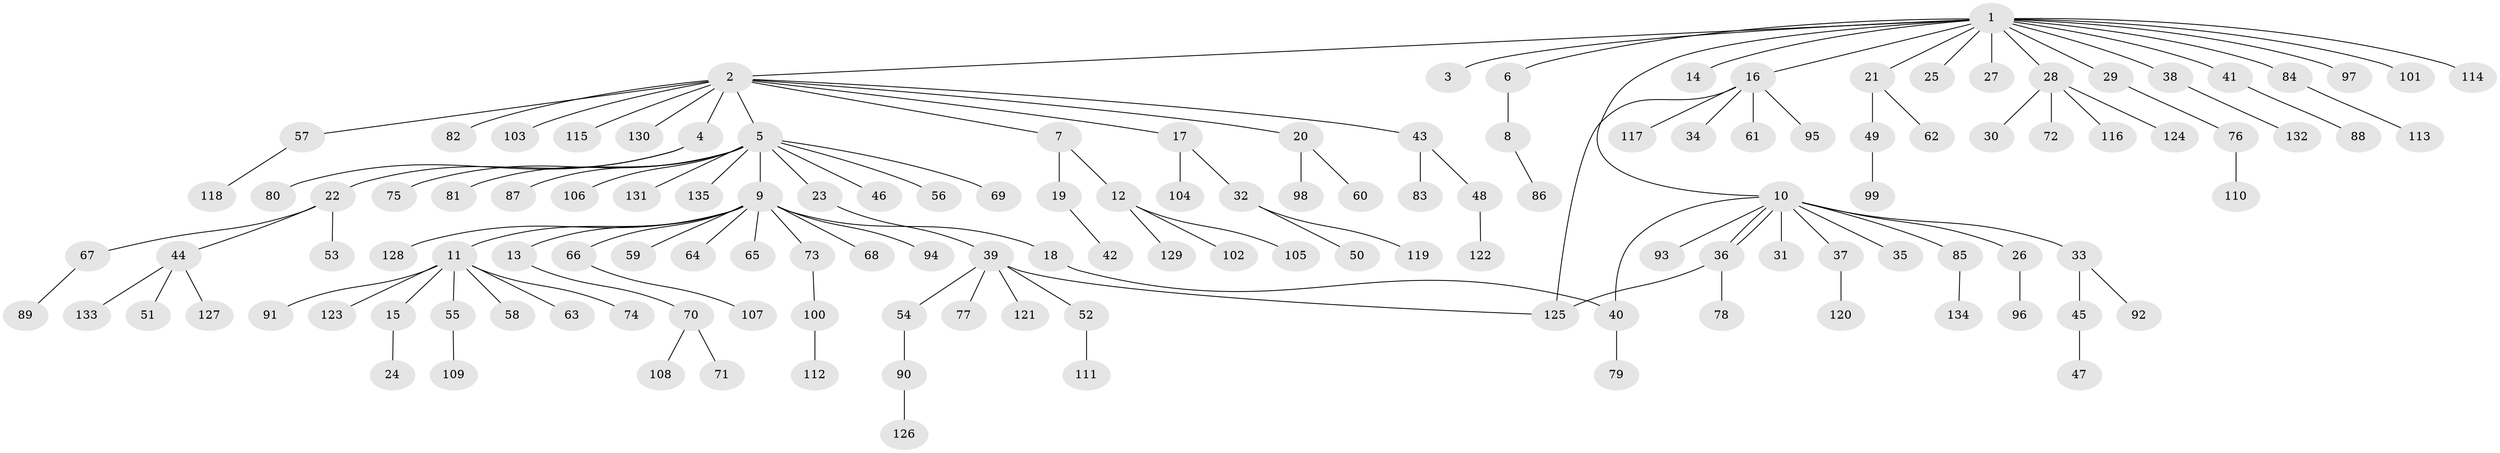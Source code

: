 // Generated by graph-tools (version 1.1) at 2025/35/03/09/25 02:35:31]
// undirected, 135 vertices, 138 edges
graph export_dot {
graph [start="1"]
  node [color=gray90,style=filled];
  1;
  2;
  3;
  4;
  5;
  6;
  7;
  8;
  9;
  10;
  11;
  12;
  13;
  14;
  15;
  16;
  17;
  18;
  19;
  20;
  21;
  22;
  23;
  24;
  25;
  26;
  27;
  28;
  29;
  30;
  31;
  32;
  33;
  34;
  35;
  36;
  37;
  38;
  39;
  40;
  41;
  42;
  43;
  44;
  45;
  46;
  47;
  48;
  49;
  50;
  51;
  52;
  53;
  54;
  55;
  56;
  57;
  58;
  59;
  60;
  61;
  62;
  63;
  64;
  65;
  66;
  67;
  68;
  69;
  70;
  71;
  72;
  73;
  74;
  75;
  76;
  77;
  78;
  79;
  80;
  81;
  82;
  83;
  84;
  85;
  86;
  87;
  88;
  89;
  90;
  91;
  92;
  93;
  94;
  95;
  96;
  97;
  98;
  99;
  100;
  101;
  102;
  103;
  104;
  105;
  106;
  107;
  108;
  109;
  110;
  111;
  112;
  113;
  114;
  115;
  116;
  117;
  118;
  119;
  120;
  121;
  122;
  123;
  124;
  125;
  126;
  127;
  128;
  129;
  130;
  131;
  132;
  133;
  134;
  135;
  1 -- 2;
  1 -- 3;
  1 -- 6;
  1 -- 10;
  1 -- 14;
  1 -- 16;
  1 -- 21;
  1 -- 25;
  1 -- 27;
  1 -- 28;
  1 -- 29;
  1 -- 38;
  1 -- 41;
  1 -- 84;
  1 -- 97;
  1 -- 101;
  1 -- 114;
  2 -- 4;
  2 -- 5;
  2 -- 7;
  2 -- 17;
  2 -- 20;
  2 -- 43;
  2 -- 57;
  2 -- 82;
  2 -- 103;
  2 -- 115;
  2 -- 130;
  4 -- 22;
  4 -- 80;
  5 -- 9;
  5 -- 23;
  5 -- 46;
  5 -- 56;
  5 -- 69;
  5 -- 75;
  5 -- 81;
  5 -- 87;
  5 -- 106;
  5 -- 131;
  5 -- 135;
  6 -- 8;
  7 -- 12;
  7 -- 19;
  8 -- 86;
  9 -- 11;
  9 -- 13;
  9 -- 18;
  9 -- 59;
  9 -- 64;
  9 -- 65;
  9 -- 66;
  9 -- 68;
  9 -- 73;
  9 -- 94;
  9 -- 128;
  10 -- 26;
  10 -- 31;
  10 -- 33;
  10 -- 35;
  10 -- 36;
  10 -- 36;
  10 -- 37;
  10 -- 40;
  10 -- 85;
  10 -- 93;
  11 -- 15;
  11 -- 55;
  11 -- 58;
  11 -- 63;
  11 -- 74;
  11 -- 91;
  11 -- 123;
  12 -- 102;
  12 -- 105;
  12 -- 129;
  13 -- 70;
  15 -- 24;
  16 -- 34;
  16 -- 61;
  16 -- 95;
  16 -- 117;
  16 -- 125;
  17 -- 32;
  17 -- 104;
  18 -- 40;
  19 -- 42;
  20 -- 60;
  20 -- 98;
  21 -- 49;
  21 -- 62;
  22 -- 44;
  22 -- 53;
  22 -- 67;
  23 -- 39;
  26 -- 96;
  28 -- 30;
  28 -- 72;
  28 -- 116;
  28 -- 124;
  29 -- 76;
  32 -- 50;
  32 -- 119;
  33 -- 45;
  33 -- 92;
  36 -- 78;
  36 -- 125;
  37 -- 120;
  38 -- 132;
  39 -- 52;
  39 -- 54;
  39 -- 77;
  39 -- 121;
  39 -- 125;
  40 -- 79;
  41 -- 88;
  43 -- 48;
  43 -- 83;
  44 -- 51;
  44 -- 127;
  44 -- 133;
  45 -- 47;
  48 -- 122;
  49 -- 99;
  52 -- 111;
  54 -- 90;
  55 -- 109;
  57 -- 118;
  66 -- 107;
  67 -- 89;
  70 -- 71;
  70 -- 108;
  73 -- 100;
  76 -- 110;
  84 -- 113;
  85 -- 134;
  90 -- 126;
  100 -- 112;
}
